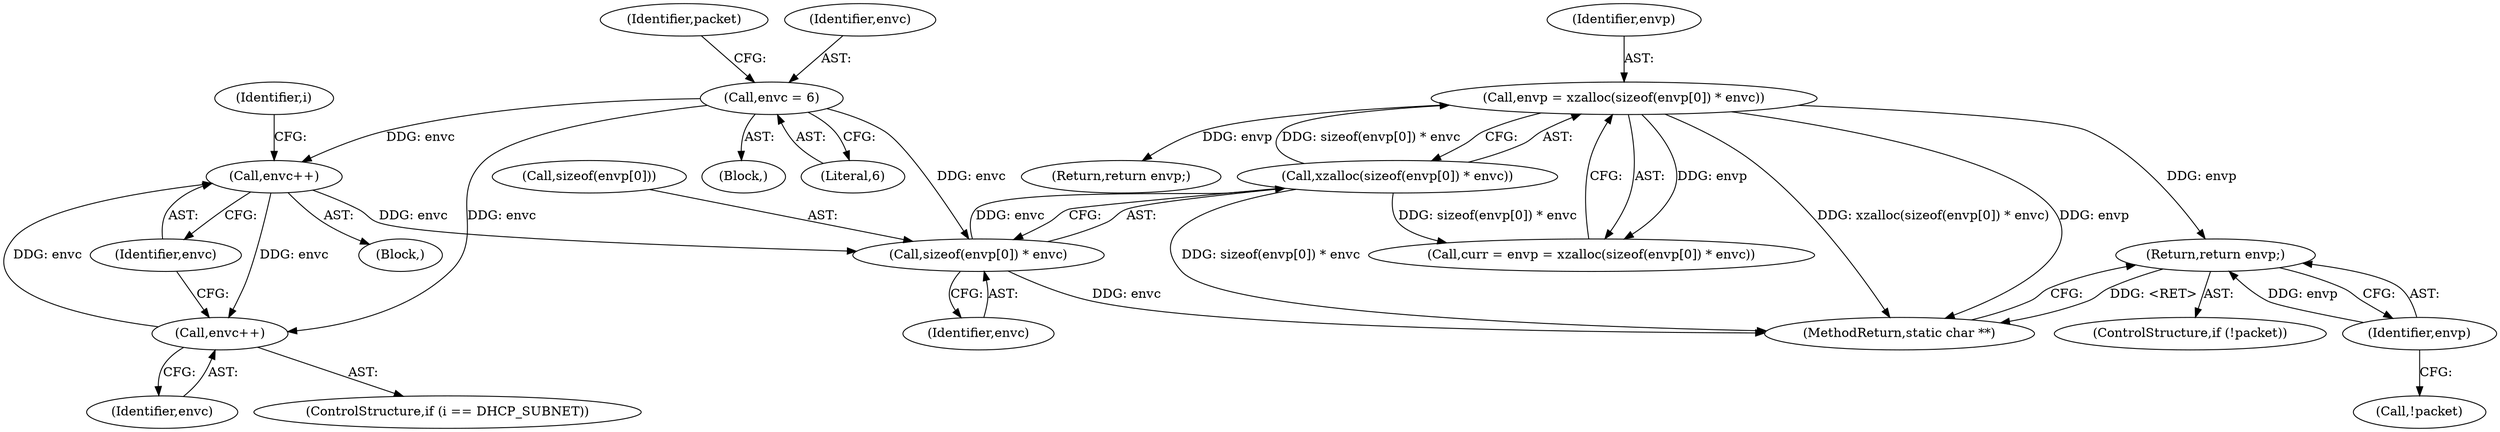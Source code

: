 digraph "0_busybox_74d9f1ba37010face4bd1449df4d60dd84450b06_0@pointer" {
"1000206" [label="(Return,return envp;)"];
"1000207" [label="(Identifier,envp)"];
"1000182" [label="(Call,envp = xzalloc(sizeof(envp[0]) * envc))"];
"1000184" [label="(Call,xzalloc(sizeof(envp[0]) * envc))"];
"1000185" [label="(Call,sizeof(envp[0]) * envc)"];
"1000134" [label="(Call,envc = 6)"];
"1000173" [label="(Call,envc++)"];
"1000171" [label="(Call,envc++)"];
"1000203" [label="(ControlStructure,if (!packet))"];
"1000172" [label="(Identifier,envc)"];
"1000185" [label="(Call,sizeof(envp[0]) * envc)"];
"1000183" [label="(Identifier,envp)"];
"1000186" [label="(Call,sizeof(envp[0]))"];
"1000206" [label="(Return,return envp;)"];
"1000204" [label="(Call,!packet)"];
"1000136" [label="(Literal,6)"];
"1000177" [label="(Identifier,i)"];
"1000134" [label="(Call,envc = 6)"];
"1000180" [label="(Call,curr = envp = xzalloc(sizeof(envp[0]) * envc))"];
"1000190" [label="(Identifier,envc)"];
"1000167" [label="(ControlStructure,if (i == DHCP_SUBNET))"];
"1000184" [label="(Call,xzalloc(sizeof(envp[0]) * envc))"];
"1000138" [label="(Identifier,packet)"];
"1000117" [label="(Block,)"];
"1000135" [label="(Identifier,envc)"];
"1000477" [label="(Return,return envp;)"];
"1000174" [label="(Identifier,envc)"];
"1000157" [label="(Block,)"];
"1000171" [label="(Call,envc++)"];
"1000173" [label="(Call,envc++)"];
"1000207" [label="(Identifier,envp)"];
"1000479" [label="(MethodReturn,static char **)"];
"1000182" [label="(Call,envp = xzalloc(sizeof(envp[0]) * envc))"];
"1000206" -> "1000203"  [label="AST: "];
"1000206" -> "1000207"  [label="CFG: "];
"1000207" -> "1000206"  [label="AST: "];
"1000479" -> "1000206"  [label="CFG: "];
"1000206" -> "1000479"  [label="DDG: <RET>"];
"1000207" -> "1000206"  [label="DDG: envp"];
"1000182" -> "1000206"  [label="DDG: envp"];
"1000207" -> "1000204"  [label="CFG: "];
"1000182" -> "1000180"  [label="AST: "];
"1000182" -> "1000184"  [label="CFG: "];
"1000183" -> "1000182"  [label="AST: "];
"1000184" -> "1000182"  [label="AST: "];
"1000180" -> "1000182"  [label="CFG: "];
"1000182" -> "1000479"  [label="DDG: xzalloc(sizeof(envp[0]) * envc)"];
"1000182" -> "1000479"  [label="DDG: envp"];
"1000182" -> "1000180"  [label="DDG: envp"];
"1000184" -> "1000182"  [label="DDG: sizeof(envp[0]) * envc"];
"1000182" -> "1000477"  [label="DDG: envp"];
"1000184" -> "1000185"  [label="CFG: "];
"1000185" -> "1000184"  [label="AST: "];
"1000184" -> "1000479"  [label="DDG: sizeof(envp[0]) * envc"];
"1000184" -> "1000180"  [label="DDG: sizeof(envp[0]) * envc"];
"1000185" -> "1000184"  [label="DDG: envc"];
"1000185" -> "1000190"  [label="CFG: "];
"1000186" -> "1000185"  [label="AST: "];
"1000190" -> "1000185"  [label="AST: "];
"1000185" -> "1000479"  [label="DDG: envc"];
"1000134" -> "1000185"  [label="DDG: envc"];
"1000173" -> "1000185"  [label="DDG: envc"];
"1000134" -> "1000117"  [label="AST: "];
"1000134" -> "1000136"  [label="CFG: "];
"1000135" -> "1000134"  [label="AST: "];
"1000136" -> "1000134"  [label="AST: "];
"1000138" -> "1000134"  [label="CFG: "];
"1000134" -> "1000171"  [label="DDG: envc"];
"1000134" -> "1000173"  [label="DDG: envc"];
"1000173" -> "1000157"  [label="AST: "];
"1000173" -> "1000174"  [label="CFG: "];
"1000174" -> "1000173"  [label="AST: "];
"1000177" -> "1000173"  [label="CFG: "];
"1000173" -> "1000171"  [label="DDG: envc"];
"1000171" -> "1000173"  [label="DDG: envc"];
"1000171" -> "1000167"  [label="AST: "];
"1000171" -> "1000172"  [label="CFG: "];
"1000172" -> "1000171"  [label="AST: "];
"1000174" -> "1000171"  [label="CFG: "];
}
